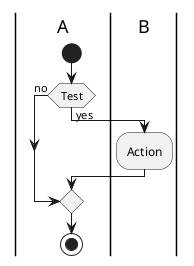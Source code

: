 {
  "sha1": "mwz34rjfplgxuwsluepd6qr4c5y0rjq",
  "insertion": {
    "when": "2024-06-03T18:59:35.861Z",
    "user": "plantuml@gmail.com"
  }
}
@startuml
|a|A
|b|B

|a|
start
if(Test) then(yes)
  |b|
  :Action;
else (no)
endif
|a|
stop
@enduml
